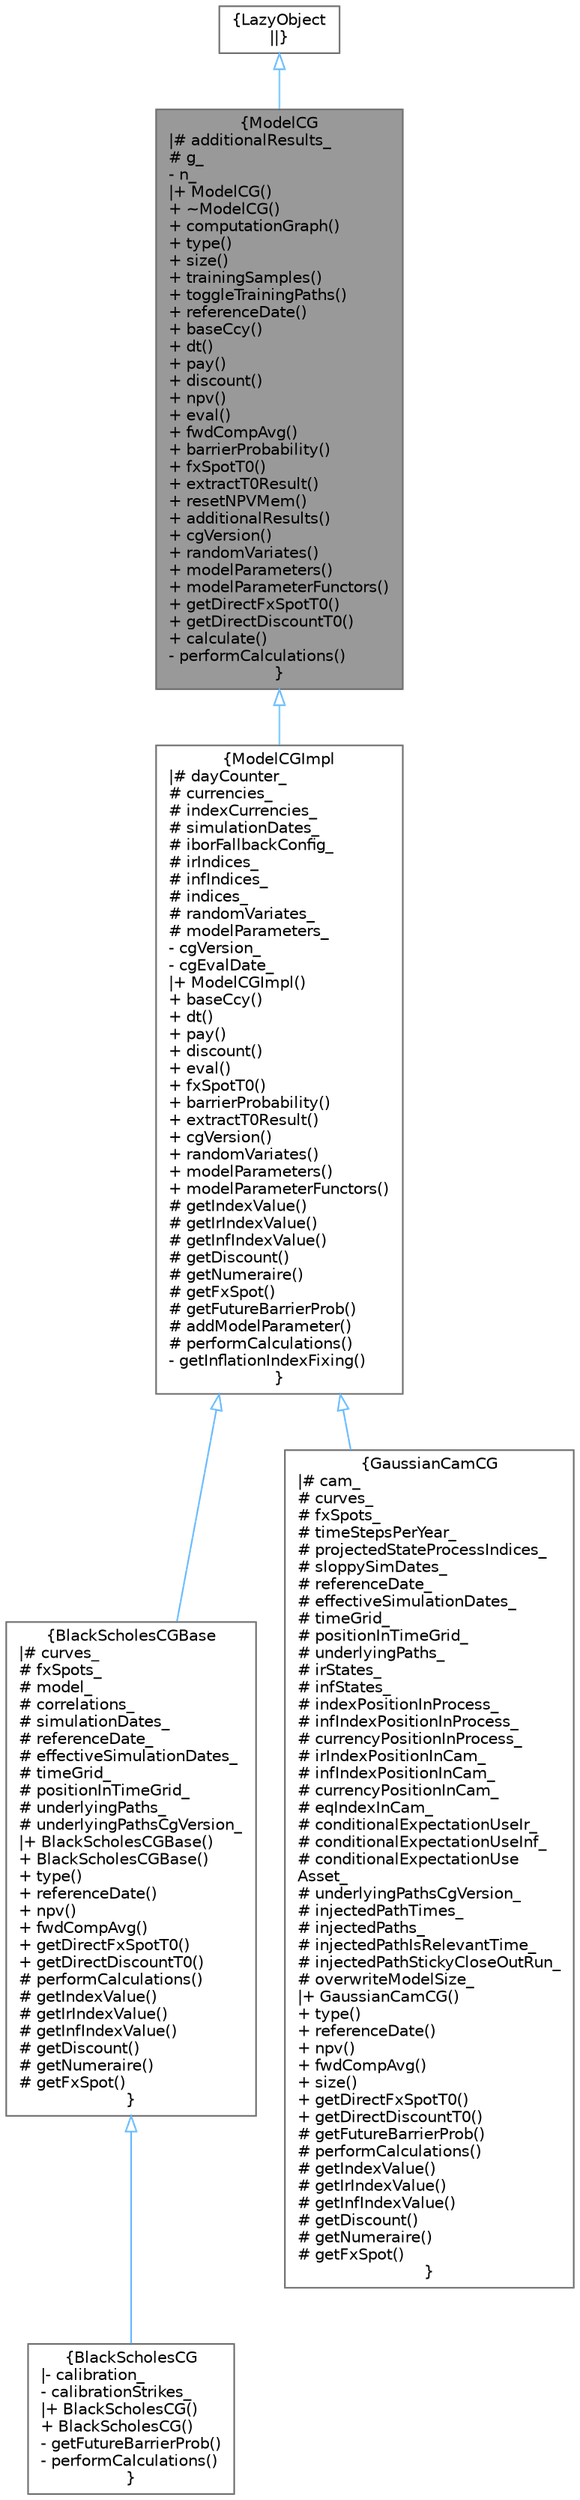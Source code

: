 digraph "ModelCG"
{
 // INTERACTIVE_SVG=YES
 // LATEX_PDF_SIZE
  bgcolor="transparent";
  edge [fontname=Helvetica,fontsize=10,labelfontname=Helvetica,labelfontsize=10];
  node [fontname=Helvetica,fontsize=10,shape=box,height=0.2,width=0.4];
  Node1 [label="{ModelCG\n|# additionalResults_\l# g_\l- n_\l|+ ModelCG()\l+ ~ModelCG()\l+ computationGraph()\l+ type()\l+ size()\l+ trainingSamples()\l+ toggleTrainingPaths()\l+ referenceDate()\l+ baseCcy()\l+ dt()\l+ pay()\l+ discount()\l+ npv()\l+ eval()\l+ fwdCompAvg()\l+ barrierProbability()\l+ fxSpotT0()\l+ extractT0Result()\l+ resetNPVMem()\l+ additionalResults()\l+ cgVersion()\l+ randomVariates()\l+ modelParameters()\l+ modelParameterFunctors()\l+ getDirectFxSpotT0()\l+ getDirectDiscountT0()\l+ calculate()\l- performCalculations()\l}",height=0.2,width=0.4,color="gray40", fillcolor="grey60", style="filled", fontcolor="black",tooltip=" "];
  Node2 -> Node1 [dir="back",color="steelblue1",style="solid",arrowtail="onormal"];
  Node2 [label="{LazyObject\n||}",height=0.2,width=0.4,color="gray40", fillcolor="white", style="filled",tooltip=" "];
  Node1 -> Node3 [dir="back",color="steelblue1",style="solid",arrowtail="onormal"];
  Node3 [label="{ModelCGImpl\n|# dayCounter_\l# currencies_\l# indexCurrencies_\l# simulationDates_\l# iborFallbackConfig_\l# irIndices_\l# infIndices_\l# indices_\l# randomVariates_\l# modelParameters_\l- cgVersion_\l- cgEvalDate_\l|+ ModelCGImpl()\l+ baseCcy()\l+ dt()\l+ pay()\l+ discount()\l+ eval()\l+ fxSpotT0()\l+ barrierProbability()\l+ extractT0Result()\l+ cgVersion()\l+ randomVariates()\l+ modelParameters()\l+ modelParameterFunctors()\l# getIndexValue()\l# getIrIndexValue()\l# getInfIndexValue()\l# getDiscount()\l# getNumeraire()\l# getFxSpot()\l# getFutureBarrierProb()\l# addModelParameter()\l# performCalculations()\l- getInflationIndexFixing()\l}",height=0.2,width=0.4,color="gray40", fillcolor="white", style="filled",URL="$classore_1_1data_1_1_model_c_g_impl.html",tooltip=" "];
  Node3 -> Node4 [dir="back",color="steelblue1",style="solid",arrowtail="onormal"];
  Node4 [label="{BlackScholesCGBase\n|# curves_\l# fxSpots_\l# model_\l# correlations_\l# simulationDates_\l# referenceDate_\l# effectiveSimulationDates_\l# timeGrid_\l# positionInTimeGrid_\l# underlyingPaths_\l# underlyingPathsCgVersion_\l|+ BlackScholesCGBase()\l+ BlackScholesCGBase()\l+ type()\l+ referenceDate()\l+ npv()\l+ fwdCompAvg()\l+ getDirectFxSpotT0()\l+ getDirectDiscountT0()\l# performCalculations()\l# getIndexValue()\l# getIrIndexValue()\l# getInfIndexValue()\l# getDiscount()\l# getNumeraire()\l# getFxSpot()\l}",height=0.2,width=0.4,color="gray40", fillcolor="white", style="filled",URL="$classore_1_1data_1_1_black_scholes_c_g_base.html",tooltip=" "];
  Node4 -> Node5 [dir="back",color="steelblue1",style="solid",arrowtail="onormal"];
  Node5 [label="{BlackScholesCG\n|- calibration_\l- calibrationStrikes_\l|+ BlackScholesCG()\l+ BlackScholesCG()\l- getFutureBarrierProb()\l- performCalculations()\l}",height=0.2,width=0.4,color="gray40", fillcolor="white", style="filled",URL="$classore_1_1data_1_1_black_scholes_c_g.html",tooltip=" "];
  Node3 -> Node6 [dir="back",color="steelblue1",style="solid",arrowtail="onormal"];
  Node6 [label="{GaussianCamCG\n|# cam_\l# curves_\l# fxSpots_\l# timeStepsPerYear_\l# projectedStateProcessIndices_\l# sloppySimDates_\l# referenceDate_\l# effectiveSimulationDates_\l# timeGrid_\l# positionInTimeGrid_\l# underlyingPaths_\l# irStates_\l# infStates_\l# indexPositionInProcess_\l# infIndexPositionInProcess_\l# currencyPositionInProcess_\l# irIndexPositionInCam_\l# infIndexPositionInCam_\l# currencyPositionInCam_\l# eqIndexInCam_\l# conditionalExpectationUseIr_\l# conditionalExpectationUseInf_\l# conditionalExpectationUse\lAsset_\l# underlyingPathsCgVersion_\l# injectedPathTimes_\l# injectedPaths_\l# injectedPathIsRelevantTime_\l# injectedPathStickyCloseOutRun_\l# overwriteModelSize_\l|+ GaussianCamCG()\l+ type()\l+ referenceDate()\l+ npv()\l+ fwdCompAvg()\l+ size()\l+ getDirectFxSpotT0()\l+ getDirectDiscountT0()\l# getFutureBarrierProb()\l# performCalculations()\l# getIndexValue()\l# getIrIndexValue()\l# getInfIndexValue()\l# getDiscount()\l# getNumeraire()\l# getFxSpot()\l}",height=0.2,width=0.4,color="gray40", fillcolor="white", style="filled",URL="$classore_1_1data_1_1_gaussian_cam_c_g.html",tooltip=" "];
}
